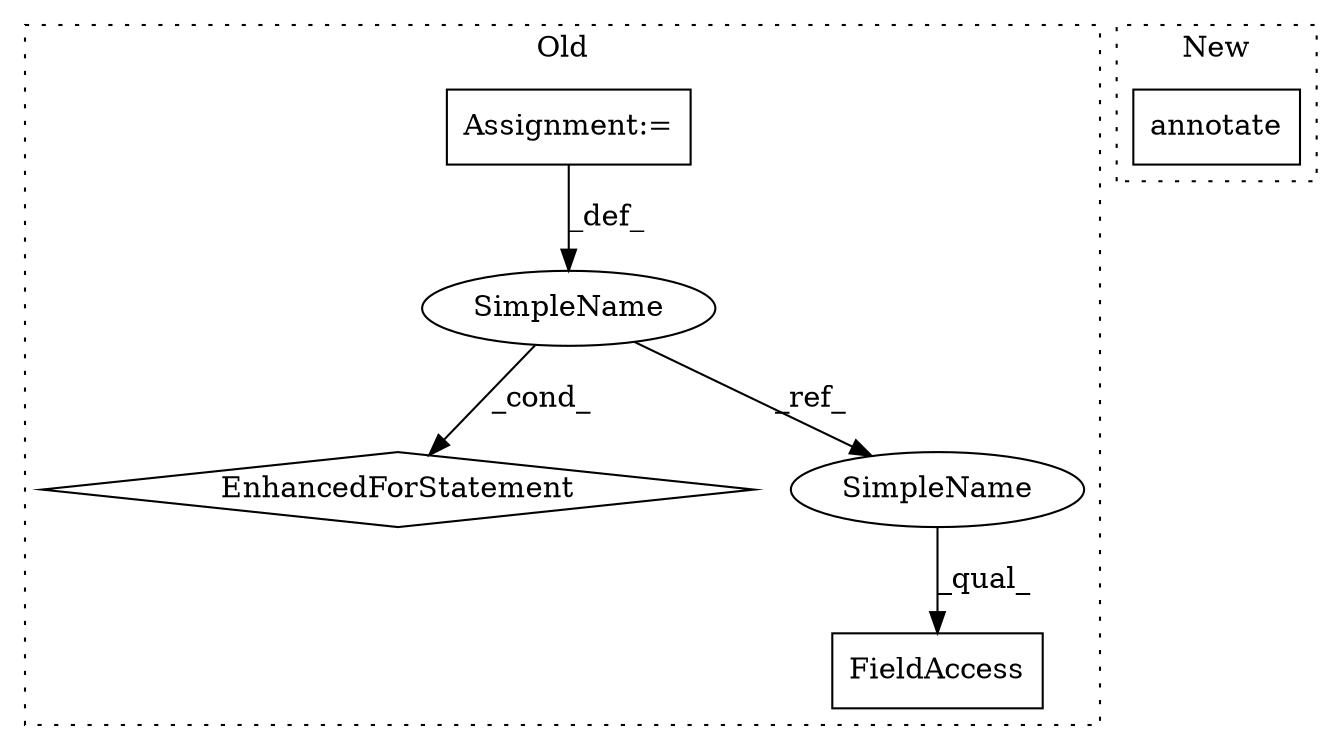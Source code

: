 digraph G {
subgraph cluster0 {
1 [label="EnhancedForStatement" a="70" s="3400,3476" l="57,2" shape="diamond"];
3 [label="Assignment:=" a="7" s="3400,3476" l="57,2" shape="box"];
4 [label="FieldAccess" a="22" s="3537" l="6" shape="box"];
5 [label="SimpleName" a="42" s="3461" l="1" shape="ellipse"];
6 [label="SimpleName" a="42" s="3537" l="1" shape="ellipse"];
label = "Old";
style="dotted";
}
subgraph cluster1 {
2 [label="annotate" a="32" s="3696,3733" l="9,1" shape="box"];
label = "New";
style="dotted";
}
3 -> 5 [label="_def_"];
5 -> 1 [label="_cond_"];
5 -> 6 [label="_ref_"];
6 -> 4 [label="_qual_"];
}